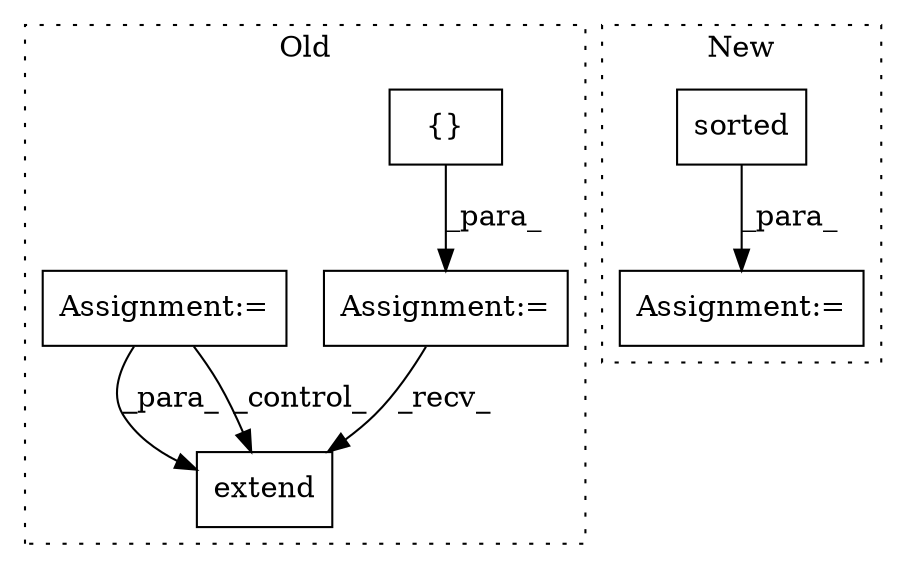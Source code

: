 digraph G {
subgraph cluster0 {
1 [label="extend" a="32" s="3706,3750" l="7,1" shape="box"];
4 [label="Assignment:=" a="7" s="3278" l="1" shape="box"];
5 [label="{}" a="4" s="3288,3328" l="1,1" shape="box"];
6 [label="Assignment:=" a="7" s="3604,3678" l="53,2" shape="box"];
label = "Old";
style="dotted";
}
subgraph cluster1 {
2 [label="sorted" a="32" s="3002,3257" l="18,-5" shape="box"];
3 [label="Assignment:=" a="7" s="3001" l="1" shape="box"];
label = "New";
style="dotted";
}
2 -> 3 [label="_para_"];
4 -> 1 [label="_recv_"];
5 -> 4 [label="_para_"];
6 -> 1 [label="_para_"];
6 -> 1 [label="_control_"];
}